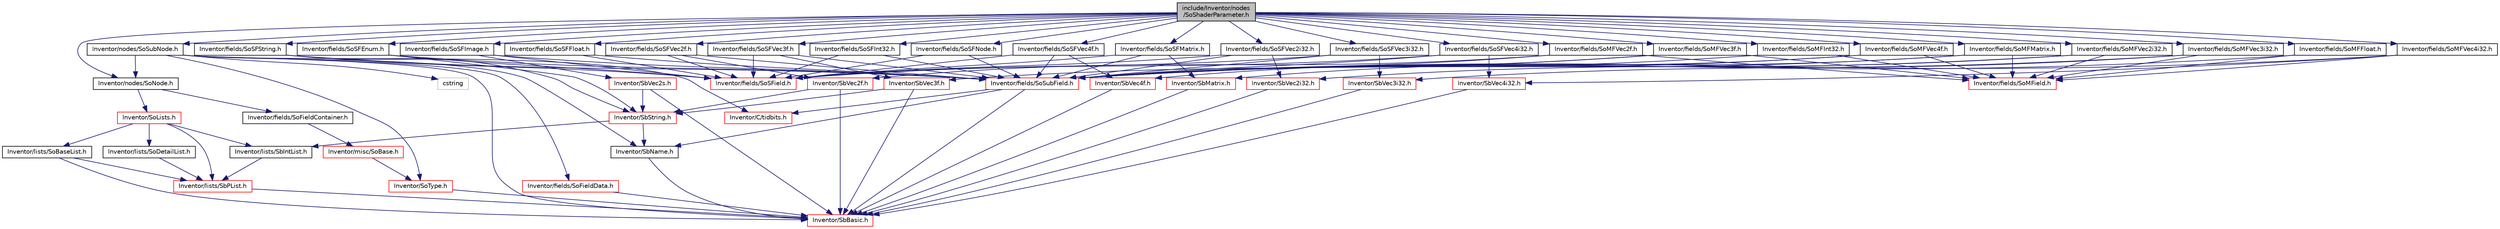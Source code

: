 digraph "include/Inventor/nodes/SoShaderParameter.h"
{
 // LATEX_PDF_SIZE
  edge [fontname="Helvetica",fontsize="10",labelfontname="Helvetica",labelfontsize="10"];
  node [fontname="Helvetica",fontsize="10",shape=record];
  Node1 [label="include/Inventor/nodes\l/SoShaderParameter.h",height=0.2,width=0.4,color="black", fillcolor="grey75", style="filled", fontcolor="black",tooltip=" "];
  Node1 -> Node2 [color="midnightblue",fontsize="10",style="solid",fontname="Helvetica"];
  Node2 [label="Inventor/nodes/SoNode.h",height=0.2,width=0.4,color="black", fillcolor="white", style="filled",URL="$SoNode_8h.html",tooltip=" "];
  Node2 -> Node3 [color="midnightblue",fontsize="10",style="solid",fontname="Helvetica"];
  Node3 [label="Inventor/fields/SoFieldContainer.h",height=0.2,width=0.4,color="black", fillcolor="white", style="filled",URL="$SoFieldContainer_8h.html",tooltip=" "];
  Node3 -> Node4 [color="midnightblue",fontsize="10",style="solid",fontname="Helvetica"];
  Node4 [label="Inventor/misc/SoBase.h",height=0.2,width=0.4,color="red", fillcolor="white", style="filled",URL="$SoBase_8h.html",tooltip=" "];
  Node4 -> Node5 [color="midnightblue",fontsize="10",style="solid",fontname="Helvetica"];
  Node5 [label="Inventor/SoType.h",height=0.2,width=0.4,color="red", fillcolor="white", style="filled",URL="$SoType_8h.html",tooltip=" "];
  Node5 -> Node6 [color="midnightblue",fontsize="10",style="solid",fontname="Helvetica"];
  Node6 [label="Inventor/SbBasic.h",height=0.2,width=0.4,color="red", fillcolor="white", style="filled",URL="$SbBasic_8h.html",tooltip=" "];
  Node2 -> Node22 [color="midnightblue",fontsize="10",style="solid",fontname="Helvetica"];
  Node22 [label="Inventor/SoLists.h",height=0.2,width=0.4,color="red", fillcolor="white", style="filled",URL="$SoLists_8h.html",tooltip=" "];
  Node22 -> Node23 [color="midnightblue",fontsize="10",style="solid",fontname="Helvetica"];
  Node23 [label="Inventor/lists/SbIntList.h",height=0.2,width=0.4,color="black", fillcolor="white", style="filled",URL="$SbIntList_8h.html",tooltip=" "];
  Node23 -> Node16 [color="midnightblue",fontsize="10",style="solid",fontname="Helvetica"];
  Node16 [label="Inventor/lists/SbPList.h",height=0.2,width=0.4,color="red", fillcolor="white", style="filled",URL="$lists_2SbPList_8h.html",tooltip=" "];
  Node16 -> Node6 [color="midnightblue",fontsize="10",style="solid",fontname="Helvetica"];
  Node22 -> Node16 [color="midnightblue",fontsize="10",style="solid",fontname="Helvetica"];
  Node22 -> Node24 [color="midnightblue",fontsize="10",style="solid",fontname="Helvetica"];
  Node24 [label="Inventor/lists/SoBaseList.h",height=0.2,width=0.4,color="black", fillcolor="white", style="filled",URL="$SoBaseList_8h.html",tooltip=" "];
  Node24 -> Node6 [color="midnightblue",fontsize="10",style="solid",fontname="Helvetica"];
  Node24 -> Node16 [color="midnightblue",fontsize="10",style="solid",fontname="Helvetica"];
  Node22 -> Node25 [color="midnightblue",fontsize="10",style="solid",fontname="Helvetica"];
  Node25 [label="Inventor/lists/SoDetailList.h",height=0.2,width=0.4,color="black", fillcolor="white", style="filled",URL="$SoDetailList_8h.html",tooltip=" "];
  Node25 -> Node16 [color="midnightblue",fontsize="10",style="solid",fontname="Helvetica"];
  Node1 -> Node34 [color="midnightblue",fontsize="10",style="solid",fontname="Helvetica"];
  Node34 [label="Inventor/nodes/SoSubNode.h",height=0.2,width=0.4,color="black", fillcolor="white", style="filled",URL="$SoSubNode_8h.html",tooltip=" "];
  Node34 -> Node35 [color="midnightblue",fontsize="10",style="solid",fontname="Helvetica"];
  Node35 [label="cstring",height=0.2,width=0.4,color="grey75", fillcolor="white", style="filled",tooltip=" "];
  Node34 -> Node6 [color="midnightblue",fontsize="10",style="solid",fontname="Helvetica"];
  Node34 -> Node36 [color="midnightblue",fontsize="10",style="solid",fontname="Helvetica"];
  Node36 [label="Inventor/SbName.h",height=0.2,width=0.4,color="black", fillcolor="white", style="filled",URL="$SbName_8h.html",tooltip=" "];
  Node36 -> Node6 [color="midnightblue",fontsize="10",style="solid",fontname="Helvetica"];
  Node34 -> Node5 [color="midnightblue",fontsize="10",style="solid",fontname="Helvetica"];
  Node34 -> Node37 [color="midnightblue",fontsize="10",style="solid",fontname="Helvetica"];
  Node37 [label="Inventor/fields/SoFieldData.h",height=0.2,width=0.4,color="red", fillcolor="white", style="filled",URL="$SoFieldData_8h.html",tooltip=" "];
  Node37 -> Node6 [color="midnightblue",fontsize="10",style="solid",fontname="Helvetica"];
  Node34 -> Node2 [color="midnightblue",fontsize="10",style="solid",fontname="Helvetica"];
  Node34 -> Node39 [color="midnightblue",fontsize="10",style="solid",fontname="Helvetica"];
  Node39 [label="Inventor/C/tidbits.h",height=0.2,width=0.4,color="red", fillcolor="white", style="filled",URL="$tidbits_8h.html",tooltip=" "];
  Node1 -> Node40 [color="midnightblue",fontsize="10",style="solid",fontname="Helvetica"];
  Node40 [label="Inventor/fields/SoSFString.h",height=0.2,width=0.4,color="black", fillcolor="white", style="filled",URL="$SoSFString_8h.html",tooltip=" "];
  Node40 -> Node41 [color="midnightblue",fontsize="10",style="solid",fontname="Helvetica"];
  Node41 [label="Inventor/SbString.h",height=0.2,width=0.4,color="red", fillcolor="white", style="filled",URL="$SbString_8h.html",tooltip=" "];
  Node41 -> Node23 [color="midnightblue",fontsize="10",style="solid",fontname="Helvetica"];
  Node41 -> Node36 [color="midnightblue",fontsize="10",style="solid",fontname="Helvetica"];
  Node40 -> Node44 [color="midnightblue",fontsize="10",style="solid",fontname="Helvetica"];
  Node44 [label="Inventor/fields/SoSField.h",height=0.2,width=0.4,color="red", fillcolor="white", style="filled",URL="$SoSField_8h.html",tooltip=" "];
  Node40 -> Node47 [color="midnightblue",fontsize="10",style="solid",fontname="Helvetica"];
  Node47 [label="Inventor/fields/SoSubField.h",height=0.2,width=0.4,color="red", fillcolor="white", style="filled",URL="$SoSubField_8h.html",tooltip=" "];
  Node47 -> Node6 [color="midnightblue",fontsize="10",style="solid",fontname="Helvetica"];
  Node47 -> Node36 [color="midnightblue",fontsize="10",style="solid",fontname="Helvetica"];
  Node47 -> Node39 [color="midnightblue",fontsize="10",style="solid",fontname="Helvetica"];
  Node1 -> Node52 [color="midnightblue",fontsize="10",style="solid",fontname="Helvetica"];
  Node52 [label="Inventor/fields/SoSFFloat.h",height=0.2,width=0.4,color="black", fillcolor="white", style="filled",URL="$SoSFFloat_8h.html",tooltip=" "];
  Node52 -> Node44 [color="midnightblue",fontsize="10",style="solid",fontname="Helvetica"];
  Node52 -> Node47 [color="midnightblue",fontsize="10",style="solid",fontname="Helvetica"];
  Node1 -> Node53 [color="midnightblue",fontsize="10",style="solid",fontname="Helvetica"];
  Node53 [label="Inventor/fields/SoSFInt32.h",height=0.2,width=0.4,color="black", fillcolor="white", style="filled",URL="$SoSFInt32_8h.html",tooltip=" "];
  Node53 -> Node44 [color="midnightblue",fontsize="10",style="solid",fontname="Helvetica"];
  Node53 -> Node47 [color="midnightblue",fontsize="10",style="solid",fontname="Helvetica"];
  Node1 -> Node54 [color="midnightblue",fontsize="10",style="solid",fontname="Helvetica"];
  Node54 [label="Inventor/fields/SoSFVec2f.h",height=0.2,width=0.4,color="black", fillcolor="white", style="filled",URL="$SoSFVec2f_8h.html",tooltip=" "];
  Node54 -> Node44 [color="midnightblue",fontsize="10",style="solid",fontname="Helvetica"];
  Node54 -> Node47 [color="midnightblue",fontsize="10",style="solid",fontname="Helvetica"];
  Node54 -> Node55 [color="midnightblue",fontsize="10",style="solid",fontname="Helvetica"];
  Node55 [label="Inventor/SbVec2f.h",height=0.2,width=0.4,color="red", fillcolor="white", style="filled",URL="$SbVec2f_8h.html",tooltip=" "];
  Node55 -> Node6 [color="midnightblue",fontsize="10",style="solid",fontname="Helvetica"];
  Node55 -> Node41 [color="midnightblue",fontsize="10",style="solid",fontname="Helvetica"];
  Node1 -> Node58 [color="midnightblue",fontsize="10",style="solid",fontname="Helvetica"];
  Node58 [label="Inventor/fields/SoSFVec3f.h",height=0.2,width=0.4,color="black", fillcolor="white", style="filled",URL="$SoSFVec3f_8h.html",tooltip=" "];
  Node58 -> Node44 [color="midnightblue",fontsize="10",style="solid",fontname="Helvetica"];
  Node58 -> Node47 [color="midnightblue",fontsize="10",style="solid",fontname="Helvetica"];
  Node58 -> Node59 [color="midnightblue",fontsize="10",style="solid",fontname="Helvetica"];
  Node59 [label="Inventor/SbVec3f.h",height=0.2,width=0.4,color="red", fillcolor="white", style="filled",URL="$SbVec3f_8h.html",tooltip=" "];
  Node59 -> Node6 [color="midnightblue",fontsize="10",style="solid",fontname="Helvetica"];
  Node59 -> Node41 [color="midnightblue",fontsize="10",style="solid",fontname="Helvetica"];
  Node1 -> Node61 [color="midnightblue",fontsize="10",style="solid",fontname="Helvetica"];
  Node61 [label="Inventor/fields/SoSFVec4f.h",height=0.2,width=0.4,color="black", fillcolor="white", style="filled",URL="$SoSFVec4f_8h.html",tooltip=" "];
  Node61 -> Node44 [color="midnightblue",fontsize="10",style="solid",fontname="Helvetica"];
  Node61 -> Node47 [color="midnightblue",fontsize="10",style="solid",fontname="Helvetica"];
  Node61 -> Node62 [color="midnightblue",fontsize="10",style="solid",fontname="Helvetica"];
  Node62 [label="Inventor/SbVec4f.h",height=0.2,width=0.4,color="red", fillcolor="white", style="filled",URL="$SbVec4f_8h.html",tooltip=" "];
  Node62 -> Node6 [color="midnightblue",fontsize="10",style="solid",fontname="Helvetica"];
  Node1 -> Node63 [color="midnightblue",fontsize="10",style="solid",fontname="Helvetica"];
  Node63 [label="Inventor/fields/SoMFFloat.h",height=0.2,width=0.4,color="black", fillcolor="white", style="filled",URL="$SoMFFloat_8h.html",tooltip=" "];
  Node63 -> Node46 [color="midnightblue",fontsize="10",style="solid",fontname="Helvetica"];
  Node46 [label="Inventor/fields/SoMField.h",height=0.2,width=0.4,color="red", fillcolor="white", style="filled",URL="$SoMField_8h.html",tooltip=" "];
  Node63 -> Node47 [color="midnightblue",fontsize="10",style="solid",fontname="Helvetica"];
  Node1 -> Node64 [color="midnightblue",fontsize="10",style="solid",fontname="Helvetica"];
  Node64 [label="Inventor/fields/SoMFInt32.h",height=0.2,width=0.4,color="black", fillcolor="white", style="filled",URL="$SoMFInt32_8h.html",tooltip=" "];
  Node64 -> Node46 [color="midnightblue",fontsize="10",style="solid",fontname="Helvetica"];
  Node64 -> Node47 [color="midnightblue",fontsize="10",style="solid",fontname="Helvetica"];
  Node1 -> Node65 [color="midnightblue",fontsize="10",style="solid",fontname="Helvetica"];
  Node65 [label="Inventor/fields/SoMFVec2f.h",height=0.2,width=0.4,color="black", fillcolor="white", style="filled",URL="$SoMFVec2f_8h.html",tooltip=" "];
  Node65 -> Node46 [color="midnightblue",fontsize="10",style="solid",fontname="Helvetica"];
  Node65 -> Node47 [color="midnightblue",fontsize="10",style="solid",fontname="Helvetica"];
  Node65 -> Node55 [color="midnightblue",fontsize="10",style="solid",fontname="Helvetica"];
  Node1 -> Node66 [color="midnightblue",fontsize="10",style="solid",fontname="Helvetica"];
  Node66 [label="Inventor/fields/SoMFVec3f.h",height=0.2,width=0.4,color="black", fillcolor="white", style="filled",URL="$SoMFVec3f_8h.html",tooltip=" "];
  Node66 -> Node46 [color="midnightblue",fontsize="10",style="solid",fontname="Helvetica"];
  Node66 -> Node47 [color="midnightblue",fontsize="10",style="solid",fontname="Helvetica"];
  Node66 -> Node59 [color="midnightblue",fontsize="10",style="solid",fontname="Helvetica"];
  Node1 -> Node67 [color="midnightblue",fontsize="10",style="solid",fontname="Helvetica"];
  Node67 [label="Inventor/fields/SoMFVec4f.h",height=0.2,width=0.4,color="black", fillcolor="white", style="filled",URL="$SoMFVec4f_8h.html",tooltip=" "];
  Node67 -> Node46 [color="midnightblue",fontsize="10",style="solid",fontname="Helvetica"];
  Node67 -> Node47 [color="midnightblue",fontsize="10",style="solid",fontname="Helvetica"];
  Node67 -> Node62 [color="midnightblue",fontsize="10",style="solid",fontname="Helvetica"];
  Node1 -> Node68 [color="midnightblue",fontsize="10",style="solid",fontname="Helvetica"];
  Node68 [label="Inventor/fields/SoSFMatrix.h",height=0.2,width=0.4,color="black", fillcolor="white", style="filled",URL="$SoSFMatrix_8h.html",tooltip=" "];
  Node68 -> Node44 [color="midnightblue",fontsize="10",style="solid",fontname="Helvetica"];
  Node68 -> Node47 [color="midnightblue",fontsize="10",style="solid",fontname="Helvetica"];
  Node68 -> Node69 [color="midnightblue",fontsize="10",style="solid",fontname="Helvetica"];
  Node69 [label="Inventor/SbMatrix.h",height=0.2,width=0.4,color="red", fillcolor="white", style="filled",URL="$SbMatrix_8h.html",tooltip=" "];
  Node69 -> Node6 [color="midnightblue",fontsize="10",style="solid",fontname="Helvetica"];
  Node1 -> Node70 [color="midnightblue",fontsize="10",style="solid",fontname="Helvetica"];
  Node70 [label="Inventor/fields/SoMFMatrix.h",height=0.2,width=0.4,color="black", fillcolor="white", style="filled",URL="$SoMFMatrix_8h.html",tooltip=" "];
  Node70 -> Node46 [color="midnightblue",fontsize="10",style="solid",fontname="Helvetica"];
  Node70 -> Node47 [color="midnightblue",fontsize="10",style="solid",fontname="Helvetica"];
  Node70 -> Node69 [color="midnightblue",fontsize="10",style="solid",fontname="Helvetica"];
  Node1 -> Node71 [color="midnightblue",fontsize="10",style="solid",fontname="Helvetica"];
  Node71 [label="Inventor/fields/SoSFNode.h",height=0.2,width=0.4,color="black", fillcolor="white", style="filled",URL="$SoSFNode_8h.html",tooltip=" "];
  Node71 -> Node44 [color="midnightblue",fontsize="10",style="solid",fontname="Helvetica"];
  Node71 -> Node47 [color="midnightblue",fontsize="10",style="solid",fontname="Helvetica"];
  Node1 -> Node72 [color="midnightblue",fontsize="10",style="solid",fontname="Helvetica"];
  Node72 [label="Inventor/fields/SoSFEnum.h",height=0.2,width=0.4,color="black", fillcolor="white", style="filled",URL="$SoSFEnum_8h.html",tooltip=" "];
  Node72 -> Node44 [color="midnightblue",fontsize="10",style="solid",fontname="Helvetica"];
  Node72 -> Node47 [color="midnightblue",fontsize="10",style="solid",fontname="Helvetica"];
  Node72 -> Node41 [color="midnightblue",fontsize="10",style="solid",fontname="Helvetica"];
  Node1 -> Node73 [color="midnightblue",fontsize="10",style="solid",fontname="Helvetica"];
  Node73 [label="Inventor/fields/SoSFImage.h",height=0.2,width=0.4,color="black", fillcolor="white", style="filled",URL="$SoSFImage_8h.html",tooltip=" "];
  Node73 -> Node44 [color="midnightblue",fontsize="10",style="solid",fontname="Helvetica"];
  Node73 -> Node47 [color="midnightblue",fontsize="10",style="solid",fontname="Helvetica"];
  Node73 -> Node74 [color="midnightblue",fontsize="10",style="solid",fontname="Helvetica"];
  Node74 [label="Inventor/SbVec2s.h",height=0.2,width=0.4,color="red", fillcolor="white", style="filled",URL="$SbVec2s_8h.html",tooltip=" "];
  Node74 -> Node6 [color="midnightblue",fontsize="10",style="solid",fontname="Helvetica"];
  Node74 -> Node41 [color="midnightblue",fontsize="10",style="solid",fontname="Helvetica"];
  Node1 -> Node75 [color="midnightblue",fontsize="10",style="solid",fontname="Helvetica"];
  Node75 [label="Inventor/fields/SoSFVec2i32.h",height=0.2,width=0.4,color="black", fillcolor="white", style="filled",URL="$SoSFVec2i32_8h.html",tooltip=" "];
  Node75 -> Node44 [color="midnightblue",fontsize="10",style="solid",fontname="Helvetica"];
  Node75 -> Node47 [color="midnightblue",fontsize="10",style="solid",fontname="Helvetica"];
  Node75 -> Node76 [color="midnightblue",fontsize="10",style="solid",fontname="Helvetica"];
  Node76 [label="Inventor/SbVec2i32.h",height=0.2,width=0.4,color="red", fillcolor="white", style="filled",URL="$SbVec2i32_8h.html",tooltip=" "];
  Node76 -> Node6 [color="midnightblue",fontsize="10",style="solid",fontname="Helvetica"];
  Node1 -> Node77 [color="midnightblue",fontsize="10",style="solid",fontname="Helvetica"];
  Node77 [label="Inventor/fields/SoSFVec3i32.h",height=0.2,width=0.4,color="black", fillcolor="white", style="filled",URL="$SoSFVec3i32_8h.html",tooltip=" "];
  Node77 -> Node44 [color="midnightblue",fontsize="10",style="solid",fontname="Helvetica"];
  Node77 -> Node47 [color="midnightblue",fontsize="10",style="solid",fontname="Helvetica"];
  Node77 -> Node78 [color="midnightblue",fontsize="10",style="solid",fontname="Helvetica"];
  Node78 [label="Inventor/SbVec3i32.h",height=0.2,width=0.4,color="red", fillcolor="white", style="filled",URL="$SbVec3i32_8h.html",tooltip=" "];
  Node78 -> Node6 [color="midnightblue",fontsize="10",style="solid",fontname="Helvetica"];
  Node1 -> Node79 [color="midnightblue",fontsize="10",style="solid",fontname="Helvetica"];
  Node79 [label="Inventor/fields/SoSFVec4i32.h",height=0.2,width=0.4,color="black", fillcolor="white", style="filled",URL="$SoSFVec4i32_8h.html",tooltip=" "];
  Node79 -> Node44 [color="midnightblue",fontsize="10",style="solid",fontname="Helvetica"];
  Node79 -> Node47 [color="midnightblue",fontsize="10",style="solid",fontname="Helvetica"];
  Node79 -> Node80 [color="midnightblue",fontsize="10",style="solid",fontname="Helvetica"];
  Node80 [label="Inventor/SbVec4i32.h",height=0.2,width=0.4,color="red", fillcolor="white", style="filled",URL="$SbVec4i32_8h.html",tooltip=" "];
  Node80 -> Node6 [color="midnightblue",fontsize="10",style="solid",fontname="Helvetica"];
  Node1 -> Node81 [color="midnightblue",fontsize="10",style="solid",fontname="Helvetica"];
  Node81 [label="Inventor/fields/SoMFVec2i32.h",height=0.2,width=0.4,color="black", fillcolor="white", style="filled",URL="$SoMFVec2i32_8h.html",tooltip=" "];
  Node81 -> Node46 [color="midnightblue",fontsize="10",style="solid",fontname="Helvetica"];
  Node81 -> Node47 [color="midnightblue",fontsize="10",style="solid",fontname="Helvetica"];
  Node81 -> Node76 [color="midnightblue",fontsize="10",style="solid",fontname="Helvetica"];
  Node1 -> Node82 [color="midnightblue",fontsize="10",style="solid",fontname="Helvetica"];
  Node82 [label="Inventor/fields/SoMFVec3i32.h",height=0.2,width=0.4,color="black", fillcolor="white", style="filled",URL="$SoMFVec3i32_8h.html",tooltip=" "];
  Node82 -> Node46 [color="midnightblue",fontsize="10",style="solid",fontname="Helvetica"];
  Node82 -> Node47 [color="midnightblue",fontsize="10",style="solid",fontname="Helvetica"];
  Node82 -> Node78 [color="midnightblue",fontsize="10",style="solid",fontname="Helvetica"];
  Node1 -> Node83 [color="midnightblue",fontsize="10",style="solid",fontname="Helvetica"];
  Node83 [label="Inventor/fields/SoMFVec4i32.h",height=0.2,width=0.4,color="black", fillcolor="white", style="filled",URL="$SoMFVec4i32_8h.html",tooltip=" "];
  Node83 -> Node46 [color="midnightblue",fontsize="10",style="solid",fontname="Helvetica"];
  Node83 -> Node47 [color="midnightblue",fontsize="10",style="solid",fontname="Helvetica"];
  Node83 -> Node80 [color="midnightblue",fontsize="10",style="solid",fontname="Helvetica"];
}
